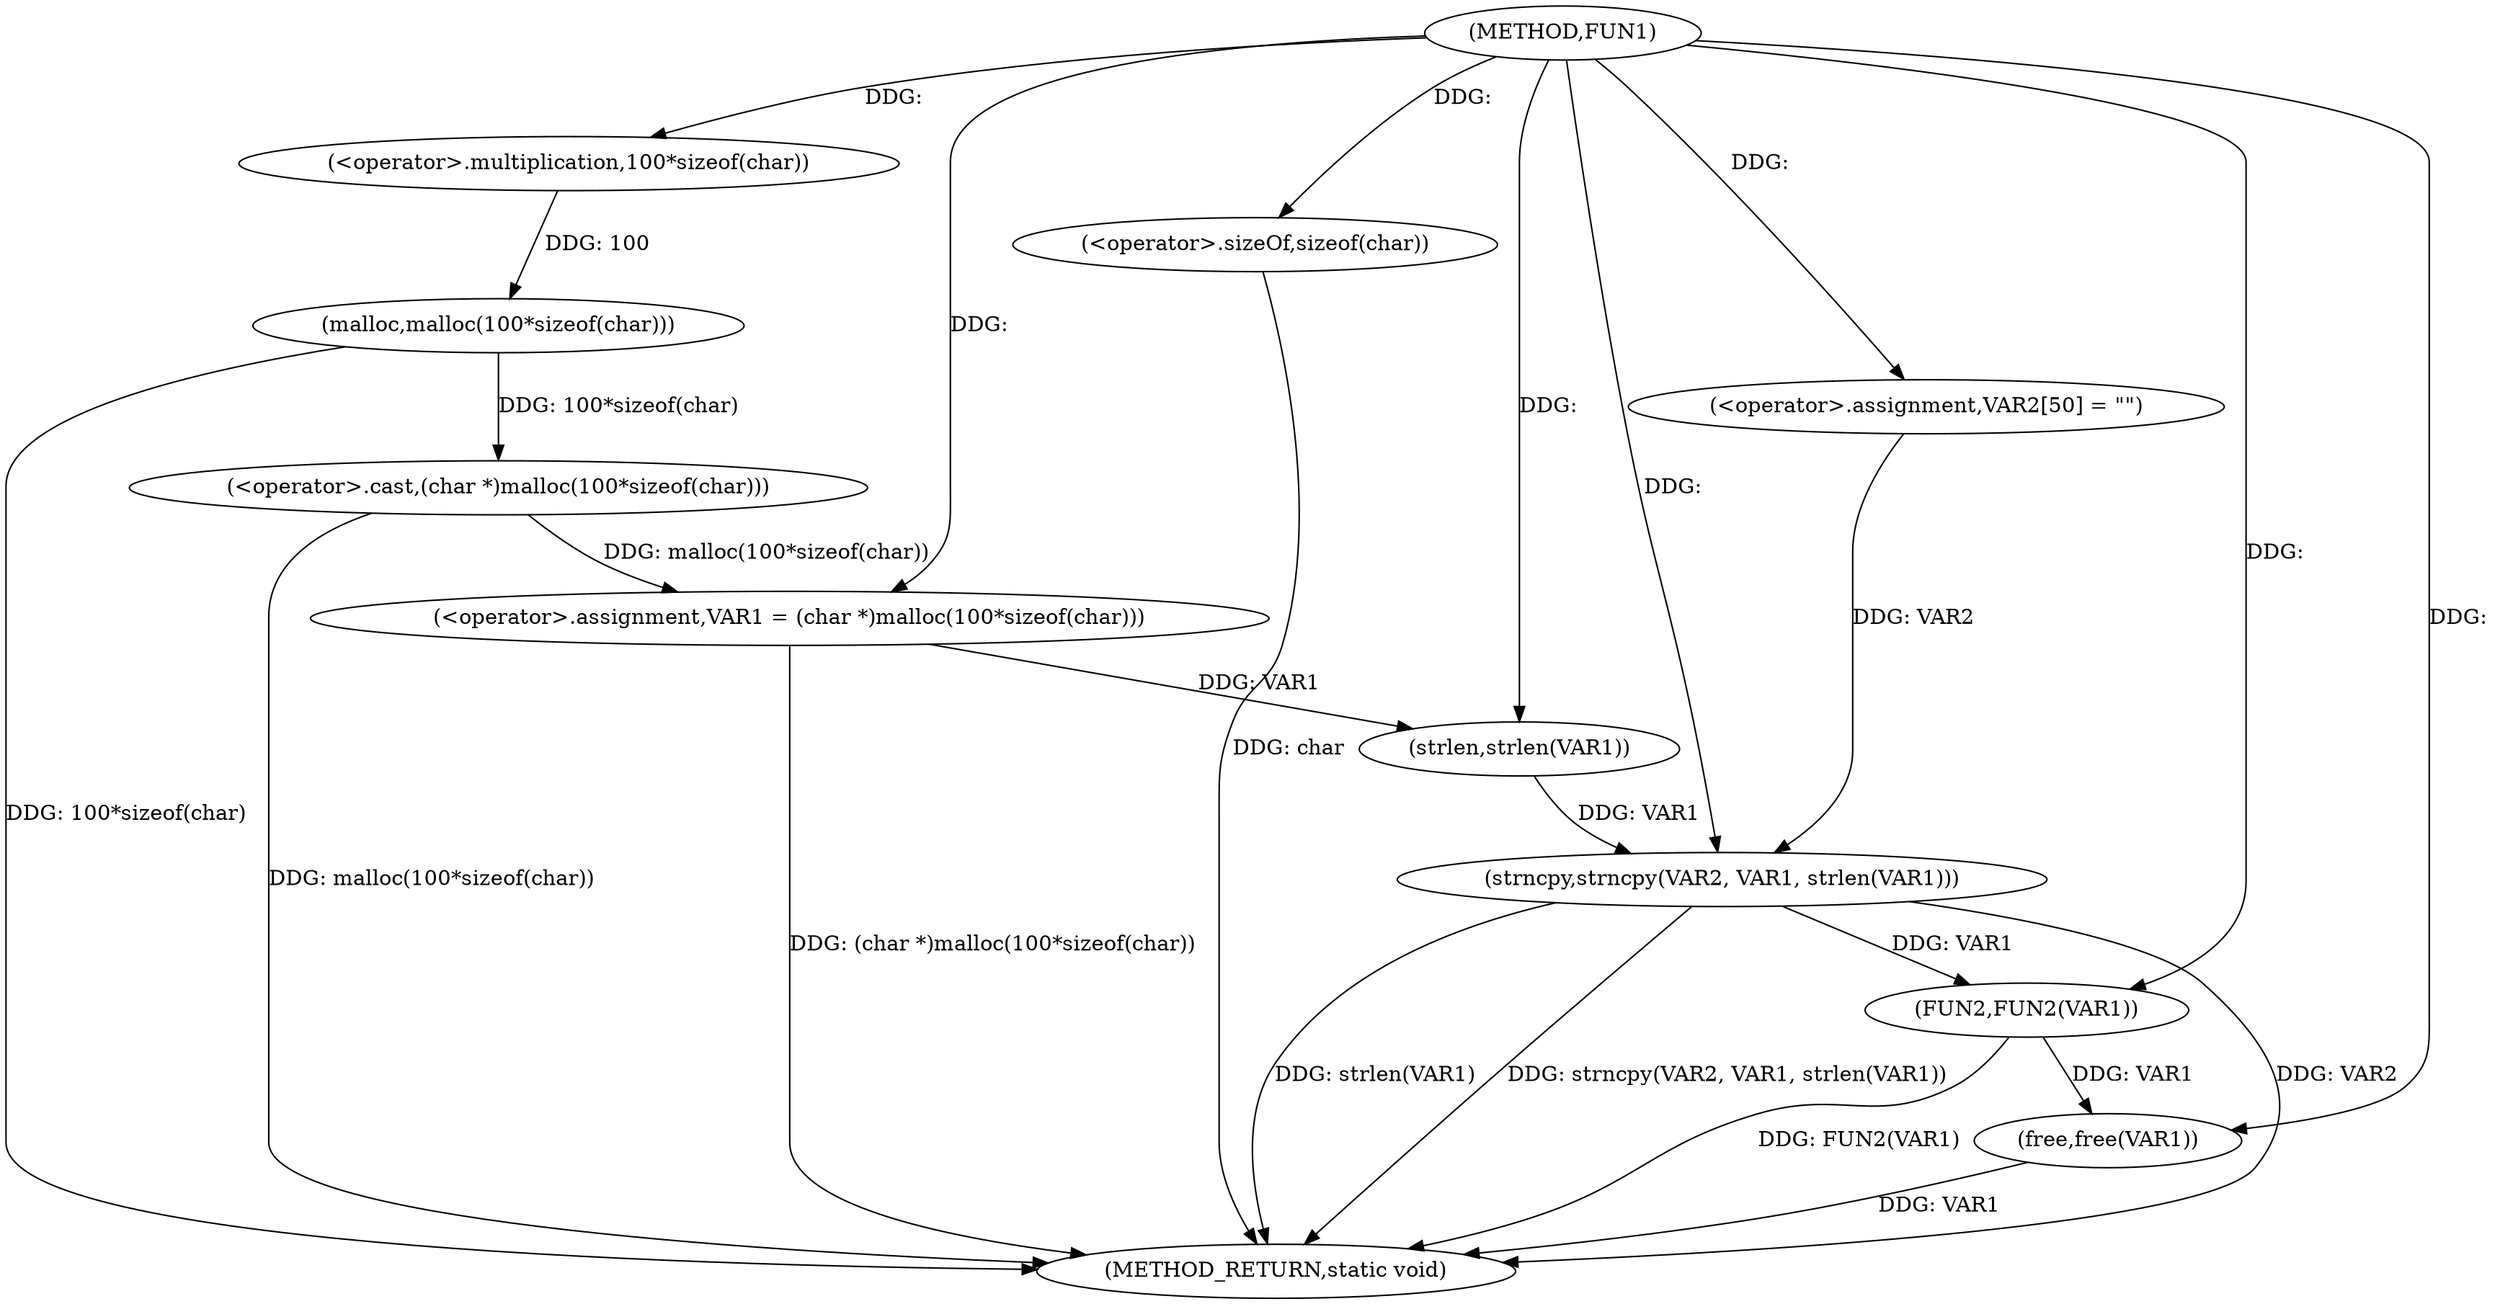 digraph FUN1 {  
"1000100" [label = "(METHOD,FUN1)" ]
"1000126" [label = "(METHOD_RETURN,static void)" ]
"1000103" [label = "(<operator>.assignment,VAR1 = (char *)malloc(100*sizeof(char)))" ]
"1000105" [label = "(<operator>.cast,(char *)malloc(100*sizeof(char)))" ]
"1000107" [label = "(malloc,malloc(100*sizeof(char)))" ]
"1000108" [label = "(<operator>.multiplication,100*sizeof(char))" ]
"1000110" [label = "(<operator>.sizeOf,sizeof(char))" ]
"1000114" [label = "(<operator>.assignment,VAR2[50] = \"\")" ]
"1000117" [label = "(strncpy,strncpy(VAR2, VAR1, strlen(VAR1)))" ]
"1000120" [label = "(strlen,strlen(VAR1))" ]
"1000122" [label = "(FUN2,FUN2(VAR1))" ]
"1000124" [label = "(free,free(VAR1))" ]
  "1000117" -> "1000126"  [ label = "DDG: strncpy(VAR2, VAR1, strlen(VAR1))"] 
  "1000124" -> "1000126"  [ label = "DDG: VAR1"] 
  "1000107" -> "1000126"  [ label = "DDG: 100*sizeof(char)"] 
  "1000105" -> "1000126"  [ label = "DDG: malloc(100*sizeof(char))"] 
  "1000103" -> "1000126"  [ label = "DDG: (char *)malloc(100*sizeof(char))"] 
  "1000117" -> "1000126"  [ label = "DDG: VAR2"] 
  "1000122" -> "1000126"  [ label = "DDG: FUN2(VAR1)"] 
  "1000110" -> "1000126"  [ label = "DDG: char"] 
  "1000117" -> "1000126"  [ label = "DDG: strlen(VAR1)"] 
  "1000105" -> "1000103"  [ label = "DDG: malloc(100*sizeof(char))"] 
  "1000100" -> "1000103"  [ label = "DDG: "] 
  "1000107" -> "1000105"  [ label = "DDG: 100*sizeof(char)"] 
  "1000108" -> "1000107"  [ label = "DDG: 100"] 
  "1000100" -> "1000108"  [ label = "DDG: "] 
  "1000100" -> "1000110"  [ label = "DDG: "] 
  "1000100" -> "1000114"  [ label = "DDG: "] 
  "1000114" -> "1000117"  [ label = "DDG: VAR2"] 
  "1000100" -> "1000117"  [ label = "DDG: "] 
  "1000120" -> "1000117"  [ label = "DDG: VAR1"] 
  "1000103" -> "1000120"  [ label = "DDG: VAR1"] 
  "1000100" -> "1000120"  [ label = "DDG: "] 
  "1000117" -> "1000122"  [ label = "DDG: VAR1"] 
  "1000100" -> "1000122"  [ label = "DDG: "] 
  "1000122" -> "1000124"  [ label = "DDG: VAR1"] 
  "1000100" -> "1000124"  [ label = "DDG: "] 
}
